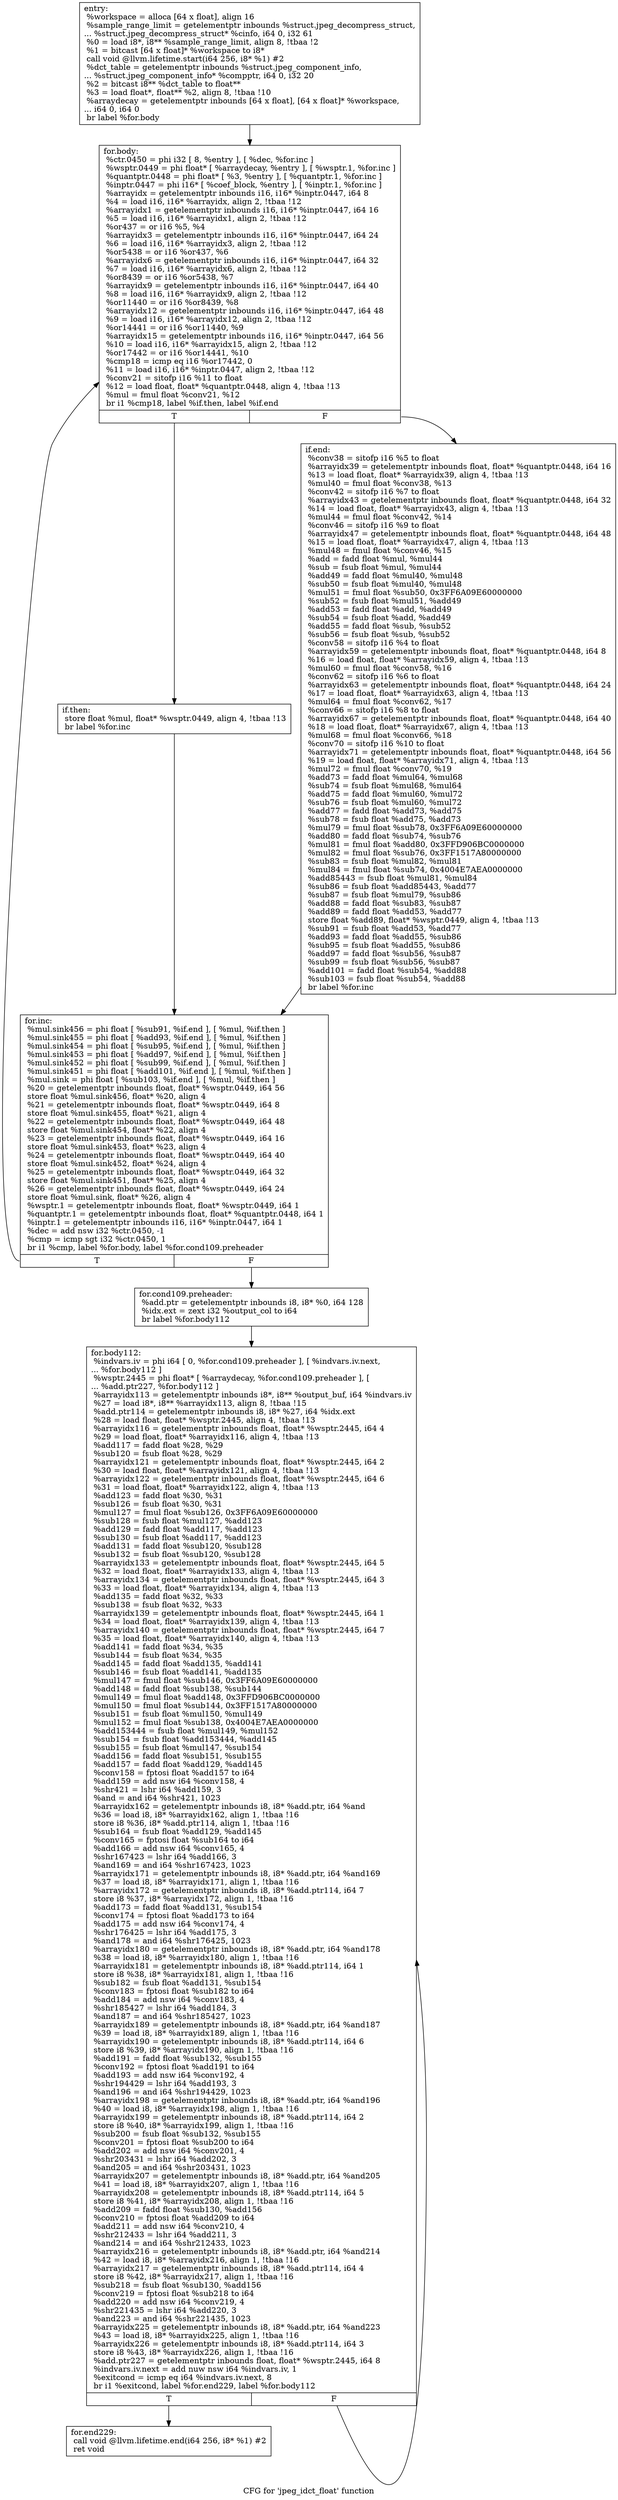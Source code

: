 digraph "CFG for 'jpeg_idct_float' function" {
	label="CFG for 'jpeg_idct_float' function";

	Node0x4c1bfb0 [shape=record,label="{entry:\l  %workspace = alloca [64 x float], align 16\l  %sample_range_limit = getelementptr inbounds %struct.jpeg_decompress_struct,\l... %struct.jpeg_decompress_struct* %cinfo, i64 0, i32 61\l  %0 = load i8*, i8** %sample_range_limit, align 8, !tbaa !2\l  %1 = bitcast [64 x float]* %workspace to i8*\l  call void @llvm.lifetime.start(i64 256, i8* %1) #2\l  %dct_table = getelementptr inbounds %struct.jpeg_component_info,\l... %struct.jpeg_component_info* %compptr, i64 0, i32 20\l  %2 = bitcast i8** %dct_table to float**\l  %3 = load float*, float** %2, align 8, !tbaa !10\l  %arraydecay = getelementptr inbounds [64 x float], [64 x float]* %workspace,\l... i64 0, i64 0\l  br label %for.body\l}"];
	Node0x4c1bfb0 -> Node0x4c21ad0;
	Node0x4c21c10 [shape=record,label="{for.cond109.preheader:                            \l  %add.ptr = getelementptr inbounds i8, i8* %0, i64 128\l  %idx.ext = zext i32 %output_col to i64\l  br label %for.body112\l}"];
	Node0x4c21c10 -> Node0x4c1f690;
	Node0x4c21ad0 [shape=record,label="{for.body:                                         \l  %ctr.0450 = phi i32 [ 8, %entry ], [ %dec, %for.inc ]\l  %wsptr.0449 = phi float* [ %arraydecay, %entry ], [ %wsptr.1, %for.inc ]\l  %quantptr.0448 = phi float* [ %3, %entry ], [ %quantptr.1, %for.inc ]\l  %inptr.0447 = phi i16* [ %coef_block, %entry ], [ %inptr.1, %for.inc ]\l  %arrayidx = getelementptr inbounds i16, i16* %inptr.0447, i64 8\l  %4 = load i16, i16* %arrayidx, align 2, !tbaa !12\l  %arrayidx1 = getelementptr inbounds i16, i16* %inptr.0447, i64 16\l  %5 = load i16, i16* %arrayidx1, align 2, !tbaa !12\l  %or437 = or i16 %5, %4\l  %arrayidx3 = getelementptr inbounds i16, i16* %inptr.0447, i64 24\l  %6 = load i16, i16* %arrayidx3, align 2, !tbaa !12\l  %or5438 = or i16 %or437, %6\l  %arrayidx6 = getelementptr inbounds i16, i16* %inptr.0447, i64 32\l  %7 = load i16, i16* %arrayidx6, align 2, !tbaa !12\l  %or8439 = or i16 %or5438, %7\l  %arrayidx9 = getelementptr inbounds i16, i16* %inptr.0447, i64 40\l  %8 = load i16, i16* %arrayidx9, align 2, !tbaa !12\l  %or11440 = or i16 %or8439, %8\l  %arrayidx12 = getelementptr inbounds i16, i16* %inptr.0447, i64 48\l  %9 = load i16, i16* %arrayidx12, align 2, !tbaa !12\l  %or14441 = or i16 %or11440, %9\l  %arrayidx15 = getelementptr inbounds i16, i16* %inptr.0447, i64 56\l  %10 = load i16, i16* %arrayidx15, align 2, !tbaa !12\l  %or17442 = or i16 %or14441, %10\l  %cmp18 = icmp eq i16 %or17442, 0\l  %11 = load i16, i16* %inptr.0447, align 2, !tbaa !12\l  %conv21 = sitofp i16 %11 to float\l  %12 = load float, float* %quantptr.0448, align 4, !tbaa !13\l  %mul = fmul float %conv21, %12\l  br i1 %cmp18, label %if.then, label %if.end\l|{<s0>T|<s1>F}}"];
	Node0x4c21ad0:s0 -> Node0x4c22980;
	Node0x4c21ad0:s1 -> Node0x4c24230;
	Node0x4c22980 [shape=record,label="{if.then:                                          \l  store float %mul, float* %wsptr.0449, align 4, !tbaa !13\l  br label %for.inc\l}"];
	Node0x4c22980 -> Node0x4c22080;
	Node0x4c24230 [shape=record,label="{if.end:                                           \l  %conv38 = sitofp i16 %5 to float\l  %arrayidx39 = getelementptr inbounds float, float* %quantptr.0448, i64 16\l  %13 = load float, float* %arrayidx39, align 4, !tbaa !13\l  %mul40 = fmul float %conv38, %13\l  %conv42 = sitofp i16 %7 to float\l  %arrayidx43 = getelementptr inbounds float, float* %quantptr.0448, i64 32\l  %14 = load float, float* %arrayidx43, align 4, !tbaa !13\l  %mul44 = fmul float %conv42, %14\l  %conv46 = sitofp i16 %9 to float\l  %arrayidx47 = getelementptr inbounds float, float* %quantptr.0448, i64 48\l  %15 = load float, float* %arrayidx47, align 4, !tbaa !13\l  %mul48 = fmul float %conv46, %15\l  %add = fadd float %mul, %mul44\l  %sub = fsub float %mul, %mul44\l  %add49 = fadd float %mul40, %mul48\l  %sub50 = fsub float %mul40, %mul48\l  %mul51 = fmul float %sub50, 0x3FF6A09E60000000\l  %sub52 = fsub float %mul51, %add49\l  %add53 = fadd float %add, %add49\l  %sub54 = fsub float %add, %add49\l  %add55 = fadd float %sub, %sub52\l  %sub56 = fsub float %sub, %sub52\l  %conv58 = sitofp i16 %4 to float\l  %arrayidx59 = getelementptr inbounds float, float* %quantptr.0448, i64 8\l  %16 = load float, float* %arrayidx59, align 4, !tbaa !13\l  %mul60 = fmul float %conv58, %16\l  %conv62 = sitofp i16 %6 to float\l  %arrayidx63 = getelementptr inbounds float, float* %quantptr.0448, i64 24\l  %17 = load float, float* %arrayidx63, align 4, !tbaa !13\l  %mul64 = fmul float %conv62, %17\l  %conv66 = sitofp i16 %8 to float\l  %arrayidx67 = getelementptr inbounds float, float* %quantptr.0448, i64 40\l  %18 = load float, float* %arrayidx67, align 4, !tbaa !13\l  %mul68 = fmul float %conv66, %18\l  %conv70 = sitofp i16 %10 to float\l  %arrayidx71 = getelementptr inbounds float, float* %quantptr.0448, i64 56\l  %19 = load float, float* %arrayidx71, align 4, !tbaa !13\l  %mul72 = fmul float %conv70, %19\l  %add73 = fadd float %mul64, %mul68\l  %sub74 = fsub float %mul68, %mul64\l  %add75 = fadd float %mul60, %mul72\l  %sub76 = fsub float %mul60, %mul72\l  %add77 = fadd float %add73, %add75\l  %sub78 = fsub float %add75, %add73\l  %mul79 = fmul float %sub78, 0x3FF6A09E60000000\l  %add80 = fadd float %sub74, %sub76\l  %mul81 = fmul float %add80, 0x3FFD906BC0000000\l  %mul82 = fmul float %sub76, 0x3FF1517A80000000\l  %sub83 = fsub float %mul82, %mul81\l  %mul84 = fmul float %sub74, 0x4004E7AEA0000000\l  %add85443 = fsub float %mul81, %mul84\l  %sub86 = fsub float %add85443, %add77\l  %sub87 = fsub float %mul79, %sub86\l  %add88 = fadd float %sub83, %sub87\l  %add89 = fadd float %add53, %add77\l  store float %add89, float* %wsptr.0449, align 4, !tbaa !13\l  %sub91 = fsub float %add53, %add77\l  %add93 = fadd float %add55, %sub86\l  %sub95 = fsub float %add55, %sub86\l  %add97 = fadd float %sub56, %sub87\l  %sub99 = fsub float %sub56, %sub87\l  %add101 = fadd float %sub54, %add88\l  %sub103 = fsub float %sub54, %add88\l  br label %for.inc\l}"];
	Node0x4c24230 -> Node0x4c22080;
	Node0x4c22080 [shape=record,label="{for.inc:                                          \l  %mul.sink456 = phi float [ %sub91, %if.end ], [ %mul, %if.then ]\l  %mul.sink455 = phi float [ %add93, %if.end ], [ %mul, %if.then ]\l  %mul.sink454 = phi float [ %sub95, %if.end ], [ %mul, %if.then ]\l  %mul.sink453 = phi float [ %add97, %if.end ], [ %mul, %if.then ]\l  %mul.sink452 = phi float [ %sub99, %if.end ], [ %mul, %if.then ]\l  %mul.sink451 = phi float [ %add101, %if.end ], [ %mul, %if.then ]\l  %mul.sink = phi float [ %sub103, %if.end ], [ %mul, %if.then ]\l  %20 = getelementptr inbounds float, float* %wsptr.0449, i64 56\l  store float %mul.sink456, float* %20, align 4\l  %21 = getelementptr inbounds float, float* %wsptr.0449, i64 8\l  store float %mul.sink455, float* %21, align 4\l  %22 = getelementptr inbounds float, float* %wsptr.0449, i64 48\l  store float %mul.sink454, float* %22, align 4\l  %23 = getelementptr inbounds float, float* %wsptr.0449, i64 16\l  store float %mul.sink453, float* %23, align 4\l  %24 = getelementptr inbounds float, float* %wsptr.0449, i64 40\l  store float %mul.sink452, float* %24, align 4\l  %25 = getelementptr inbounds float, float* %wsptr.0449, i64 32\l  store float %mul.sink451, float* %25, align 4\l  %26 = getelementptr inbounds float, float* %wsptr.0449, i64 24\l  store float %mul.sink, float* %26, align 4\l  %wsptr.1 = getelementptr inbounds float, float* %wsptr.0449, i64 1\l  %quantptr.1 = getelementptr inbounds float, float* %quantptr.0448, i64 1\l  %inptr.1 = getelementptr inbounds i16, i16* %inptr.0447, i64 1\l  %dec = add nsw i32 %ctr.0450, -1\l  %cmp = icmp sgt i32 %ctr.0450, 1\l  br i1 %cmp, label %for.body, label %for.cond109.preheader\l|{<s0>T|<s1>F}}"];
	Node0x4c22080:s0 -> Node0x4c21ad0;
	Node0x4c22080:s1 -> Node0x4c21c10;
	Node0x4c1f690 [shape=record,label="{for.body112:                                      \l  %indvars.iv = phi i64 [ 0, %for.cond109.preheader ], [ %indvars.iv.next,\l... %for.body112 ]\l  %wsptr.2445 = phi float* [ %arraydecay, %for.cond109.preheader ], [\l... %add.ptr227, %for.body112 ]\l  %arrayidx113 = getelementptr inbounds i8*, i8** %output_buf, i64 %indvars.iv\l  %27 = load i8*, i8** %arrayidx113, align 8, !tbaa !15\l  %add.ptr114 = getelementptr inbounds i8, i8* %27, i64 %idx.ext\l  %28 = load float, float* %wsptr.2445, align 4, !tbaa !13\l  %arrayidx116 = getelementptr inbounds float, float* %wsptr.2445, i64 4\l  %29 = load float, float* %arrayidx116, align 4, !tbaa !13\l  %add117 = fadd float %28, %29\l  %sub120 = fsub float %28, %29\l  %arrayidx121 = getelementptr inbounds float, float* %wsptr.2445, i64 2\l  %30 = load float, float* %arrayidx121, align 4, !tbaa !13\l  %arrayidx122 = getelementptr inbounds float, float* %wsptr.2445, i64 6\l  %31 = load float, float* %arrayidx122, align 4, !tbaa !13\l  %add123 = fadd float %30, %31\l  %sub126 = fsub float %30, %31\l  %mul127 = fmul float %sub126, 0x3FF6A09E60000000\l  %sub128 = fsub float %mul127, %add123\l  %add129 = fadd float %add117, %add123\l  %sub130 = fsub float %add117, %add123\l  %add131 = fadd float %sub120, %sub128\l  %sub132 = fsub float %sub120, %sub128\l  %arrayidx133 = getelementptr inbounds float, float* %wsptr.2445, i64 5\l  %32 = load float, float* %arrayidx133, align 4, !tbaa !13\l  %arrayidx134 = getelementptr inbounds float, float* %wsptr.2445, i64 3\l  %33 = load float, float* %arrayidx134, align 4, !tbaa !13\l  %add135 = fadd float %32, %33\l  %sub138 = fsub float %32, %33\l  %arrayidx139 = getelementptr inbounds float, float* %wsptr.2445, i64 1\l  %34 = load float, float* %arrayidx139, align 4, !tbaa !13\l  %arrayidx140 = getelementptr inbounds float, float* %wsptr.2445, i64 7\l  %35 = load float, float* %arrayidx140, align 4, !tbaa !13\l  %add141 = fadd float %34, %35\l  %sub144 = fsub float %34, %35\l  %add145 = fadd float %add135, %add141\l  %sub146 = fsub float %add141, %add135\l  %mul147 = fmul float %sub146, 0x3FF6A09E60000000\l  %add148 = fadd float %sub138, %sub144\l  %mul149 = fmul float %add148, 0x3FFD906BC0000000\l  %mul150 = fmul float %sub144, 0x3FF1517A80000000\l  %sub151 = fsub float %mul150, %mul149\l  %mul152 = fmul float %sub138, 0x4004E7AEA0000000\l  %add153444 = fsub float %mul149, %mul152\l  %sub154 = fsub float %add153444, %add145\l  %sub155 = fsub float %mul147, %sub154\l  %add156 = fadd float %sub151, %sub155\l  %add157 = fadd float %add129, %add145\l  %conv158 = fptosi float %add157 to i64\l  %add159 = add nsw i64 %conv158, 4\l  %shr421 = lshr i64 %add159, 3\l  %and = and i64 %shr421, 1023\l  %arrayidx162 = getelementptr inbounds i8, i8* %add.ptr, i64 %and\l  %36 = load i8, i8* %arrayidx162, align 1, !tbaa !16\l  store i8 %36, i8* %add.ptr114, align 1, !tbaa !16\l  %sub164 = fsub float %add129, %add145\l  %conv165 = fptosi float %sub164 to i64\l  %add166 = add nsw i64 %conv165, 4\l  %shr167423 = lshr i64 %add166, 3\l  %and169 = and i64 %shr167423, 1023\l  %arrayidx171 = getelementptr inbounds i8, i8* %add.ptr, i64 %and169\l  %37 = load i8, i8* %arrayidx171, align 1, !tbaa !16\l  %arrayidx172 = getelementptr inbounds i8, i8* %add.ptr114, i64 7\l  store i8 %37, i8* %arrayidx172, align 1, !tbaa !16\l  %add173 = fadd float %add131, %sub154\l  %conv174 = fptosi float %add173 to i64\l  %add175 = add nsw i64 %conv174, 4\l  %shr176425 = lshr i64 %add175, 3\l  %and178 = and i64 %shr176425, 1023\l  %arrayidx180 = getelementptr inbounds i8, i8* %add.ptr, i64 %and178\l  %38 = load i8, i8* %arrayidx180, align 1, !tbaa !16\l  %arrayidx181 = getelementptr inbounds i8, i8* %add.ptr114, i64 1\l  store i8 %38, i8* %arrayidx181, align 1, !tbaa !16\l  %sub182 = fsub float %add131, %sub154\l  %conv183 = fptosi float %sub182 to i64\l  %add184 = add nsw i64 %conv183, 4\l  %shr185427 = lshr i64 %add184, 3\l  %and187 = and i64 %shr185427, 1023\l  %arrayidx189 = getelementptr inbounds i8, i8* %add.ptr, i64 %and187\l  %39 = load i8, i8* %arrayidx189, align 1, !tbaa !16\l  %arrayidx190 = getelementptr inbounds i8, i8* %add.ptr114, i64 6\l  store i8 %39, i8* %arrayidx190, align 1, !tbaa !16\l  %add191 = fadd float %sub132, %sub155\l  %conv192 = fptosi float %add191 to i64\l  %add193 = add nsw i64 %conv192, 4\l  %shr194429 = lshr i64 %add193, 3\l  %and196 = and i64 %shr194429, 1023\l  %arrayidx198 = getelementptr inbounds i8, i8* %add.ptr, i64 %and196\l  %40 = load i8, i8* %arrayidx198, align 1, !tbaa !16\l  %arrayidx199 = getelementptr inbounds i8, i8* %add.ptr114, i64 2\l  store i8 %40, i8* %arrayidx199, align 1, !tbaa !16\l  %sub200 = fsub float %sub132, %sub155\l  %conv201 = fptosi float %sub200 to i64\l  %add202 = add nsw i64 %conv201, 4\l  %shr203431 = lshr i64 %add202, 3\l  %and205 = and i64 %shr203431, 1023\l  %arrayidx207 = getelementptr inbounds i8, i8* %add.ptr, i64 %and205\l  %41 = load i8, i8* %arrayidx207, align 1, !tbaa !16\l  %arrayidx208 = getelementptr inbounds i8, i8* %add.ptr114, i64 5\l  store i8 %41, i8* %arrayidx208, align 1, !tbaa !16\l  %add209 = fadd float %sub130, %add156\l  %conv210 = fptosi float %add209 to i64\l  %add211 = add nsw i64 %conv210, 4\l  %shr212433 = lshr i64 %add211, 3\l  %and214 = and i64 %shr212433, 1023\l  %arrayidx216 = getelementptr inbounds i8, i8* %add.ptr, i64 %and214\l  %42 = load i8, i8* %arrayidx216, align 1, !tbaa !16\l  %arrayidx217 = getelementptr inbounds i8, i8* %add.ptr114, i64 4\l  store i8 %42, i8* %arrayidx217, align 1, !tbaa !16\l  %sub218 = fsub float %sub130, %add156\l  %conv219 = fptosi float %sub218 to i64\l  %add220 = add nsw i64 %conv219, 4\l  %shr221435 = lshr i64 %add220, 3\l  %and223 = and i64 %shr221435, 1023\l  %arrayidx225 = getelementptr inbounds i8, i8* %add.ptr, i64 %and223\l  %43 = load i8, i8* %arrayidx225, align 1, !tbaa !16\l  %arrayidx226 = getelementptr inbounds i8, i8* %add.ptr114, i64 3\l  store i8 %43, i8* %arrayidx226, align 1, !tbaa !16\l  %add.ptr227 = getelementptr inbounds float, float* %wsptr.2445, i64 8\l  %indvars.iv.next = add nuw nsw i64 %indvars.iv, 1\l  %exitcond = icmp eq i64 %indvars.iv.next, 8\l  br i1 %exitcond, label %for.end229, label %for.body112\l|{<s0>T|<s1>F}}"];
	Node0x4c1f690:s0 -> Node0x4c287b0;
	Node0x4c1f690:s1 -> Node0x4c1f690;
	Node0x4c287b0 [shape=record,label="{for.end229:                                       \l  call void @llvm.lifetime.end(i64 256, i8* %1) #2\l  ret void\l}"];
}

